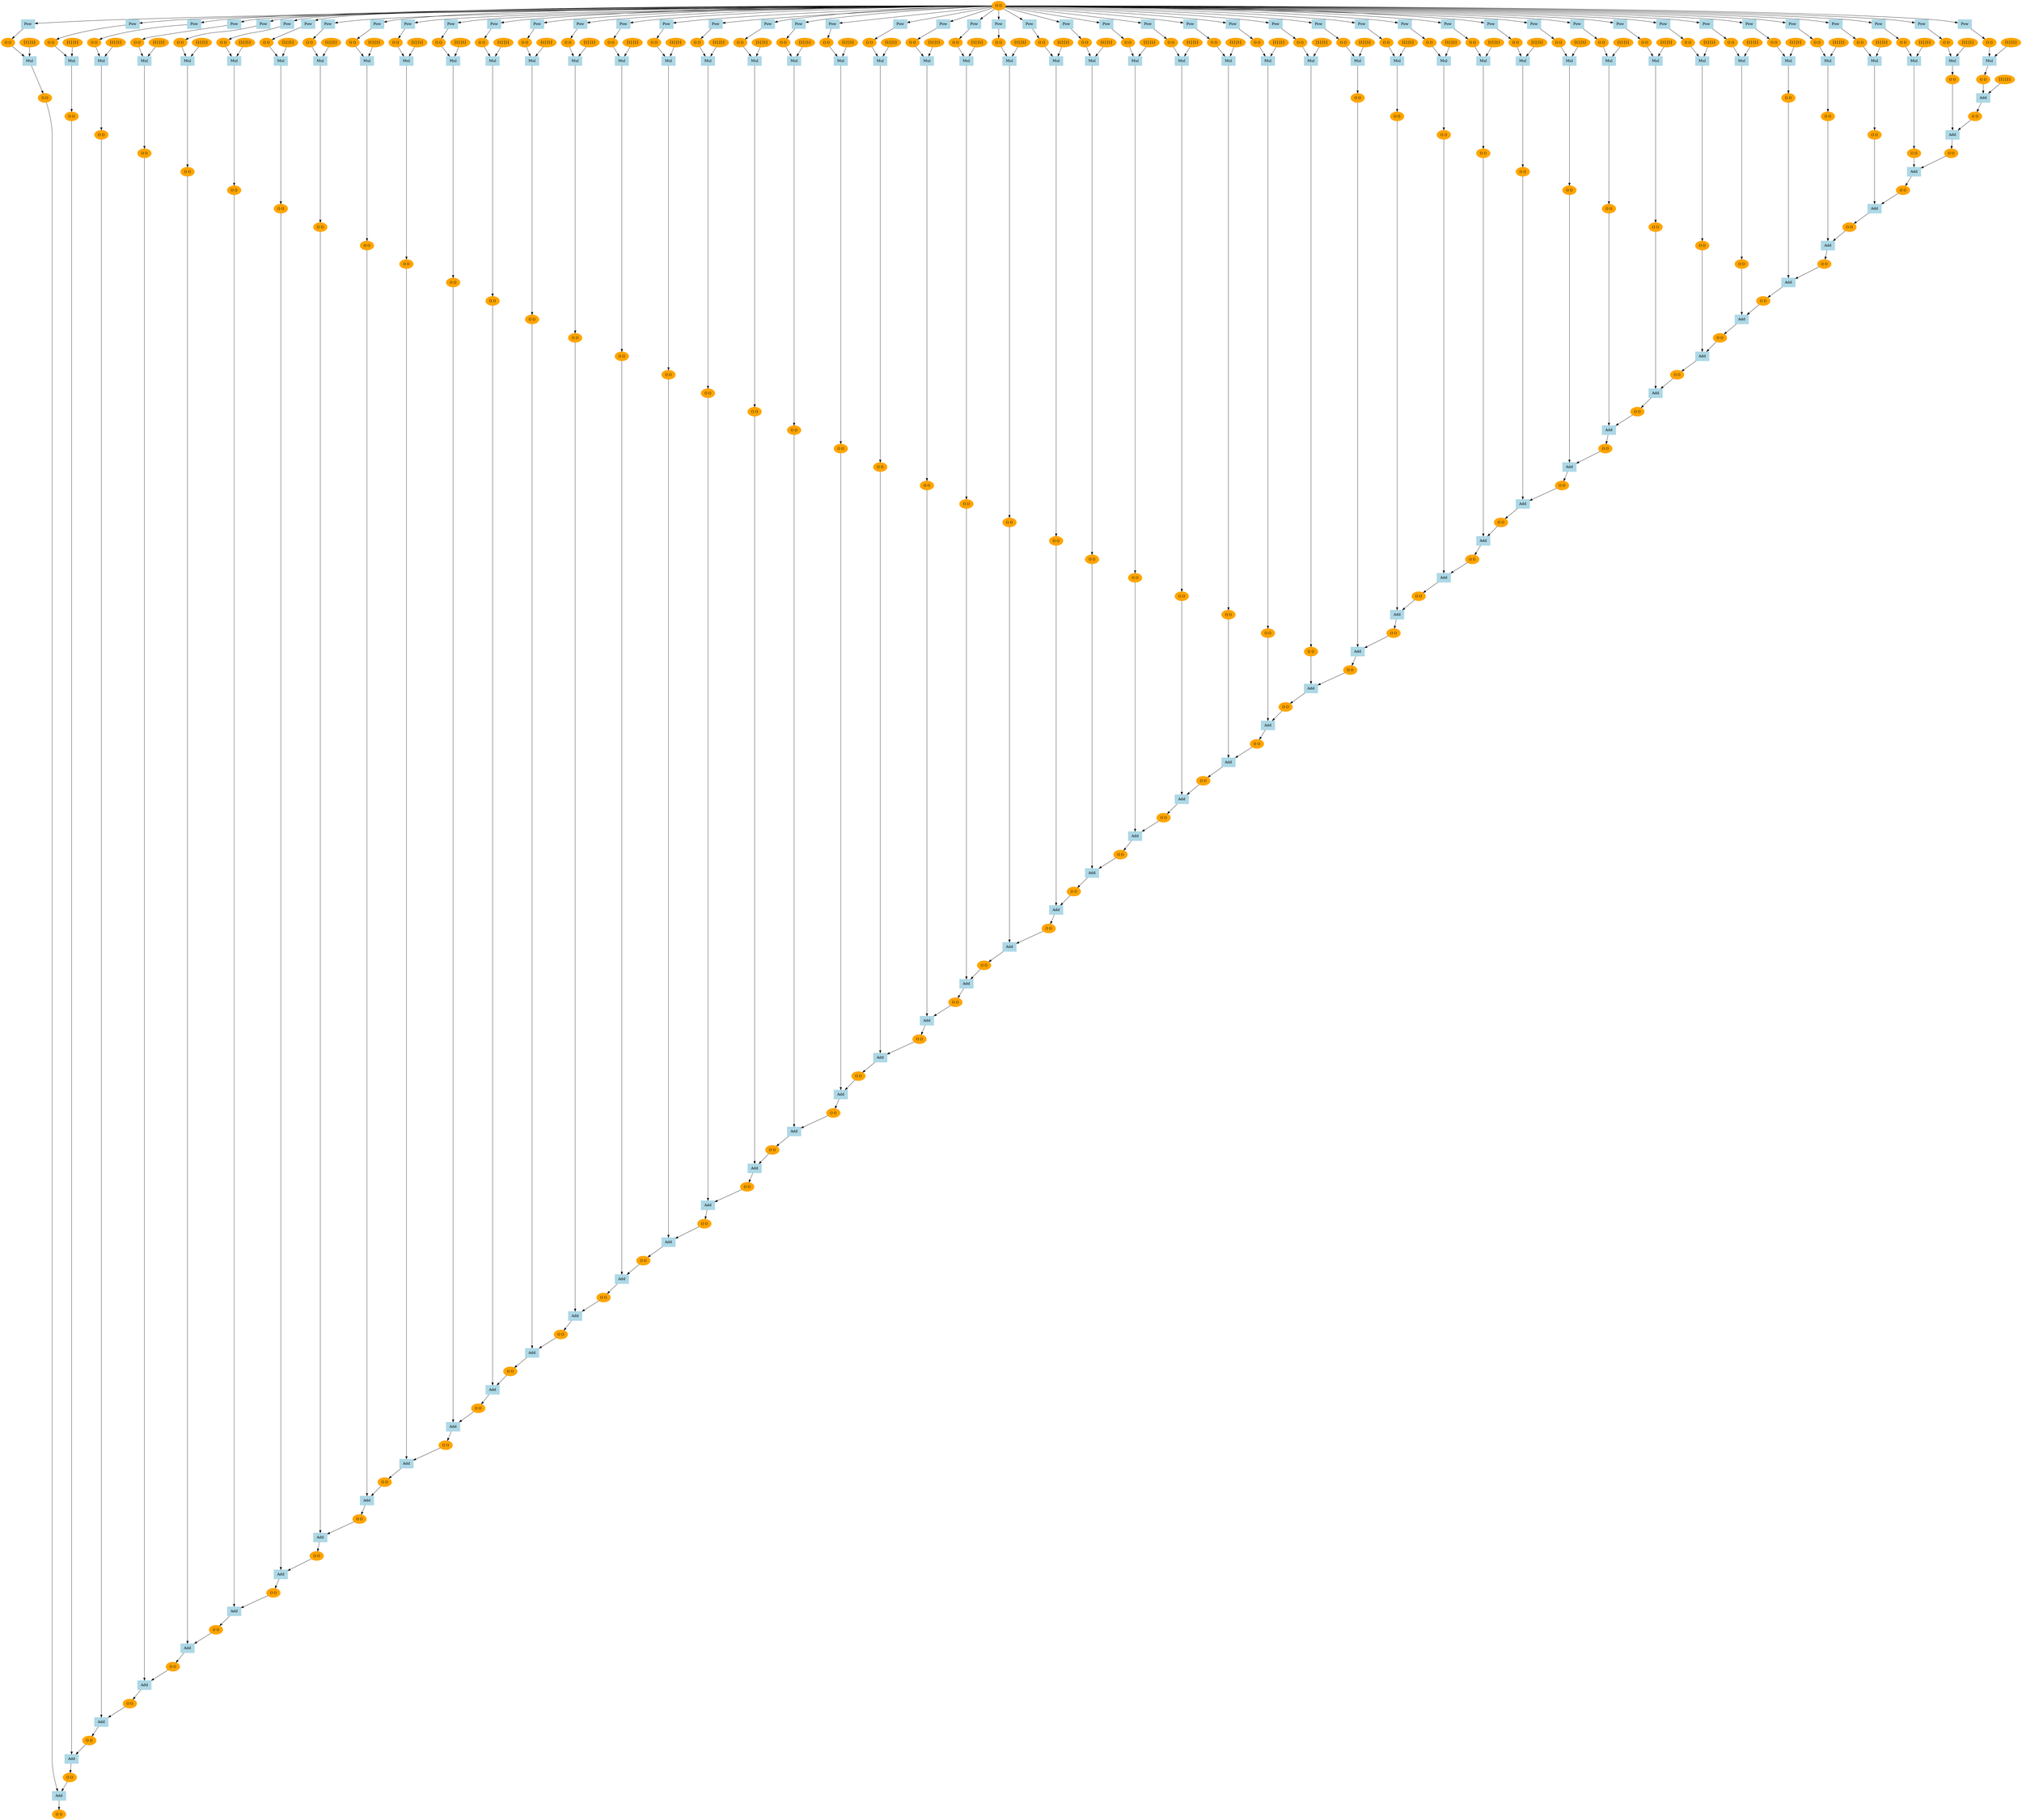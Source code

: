 digraph g{
2255313744776 [label="() ()", color=orange, style=filled]
2255313744328 [label="Add", color=lightblue, style=filled, shape=box]
2255313743944 -> 2255313744328
2255313744520 -> 2255313744328
2255313744328 -> 2255313744776
2255313743944 [label="() ()", color=orange, style=filled]
2255313744520 [label="() ()", color=orange, style=filled]
2255313744072 [label="Mul", color=lightblue, style=filled, shape=box]
2255313744200 -> 2255313744072
2255313744392 -> 2255313744072
2255313744072 -> 2255313744520
2255313744200 [label="() ()", color=orange, style=filled]
2255313744392 [label="[1] [1]", color=orange, style=filled]
2255313735560 [label="Pow", color=lightblue, style=filled, shape=box]
2255064905736 -> 2255313735560
2255313735560 -> 2255313744200
2255064905736 [label="() ()", color=orange, style=filled]
2255313735240 [label="Add", color=lightblue, style=filled, shape=box]
2255313734856 -> 2255313735240
2255313735432 -> 2255313735240
2255313735240 -> 2255313743944
2255313734856 [label="() ()", color=orange, style=filled]
2255313735432 [label="() ()", color=orange, style=filled]
2255313734984 [label="Mul", color=lightblue, style=filled, shape=box]
2255313735112 -> 2255313734984
2255313735304 -> 2255313734984
2255313734984 -> 2255313735432
2255313735112 [label="() ()", color=orange, style=filled]
2255313735304 [label="[1] [1]", color=orange, style=filled]
2255313734728 [label="Pow", color=lightblue, style=filled, shape=box]
2255064905736 -> 2255313734728
2255313734728 -> 2255313735112
2255064905736 [label="() ()", color=orange, style=filled]
2255313734408 [label="Add", color=lightblue, style=filled, shape=box]
2255313734024 -> 2255313734408
2255313734600 -> 2255313734408
2255313734408 -> 2255313734856
2255313734024 [label="() ()", color=orange, style=filled]
2255313734600 [label="() ()", color=orange, style=filled]
2255313734152 [label="Mul", color=lightblue, style=filled, shape=box]
2255313734280 -> 2255313734152
2255313734472 -> 2255313734152
2255313734152 -> 2255313734600
2255313734280 [label="() ()", color=orange, style=filled]
2255313734472 [label="[1] [1]", color=orange, style=filled]
2255313733896 [label="Pow", color=lightblue, style=filled, shape=box]
2255064905736 -> 2255313733896
2255313733896 -> 2255313734280
2255064905736 [label="() ()", color=orange, style=filled]
2255313733576 [label="Add", color=lightblue, style=filled, shape=box]
2255313733192 -> 2255313733576
2255313733768 -> 2255313733576
2255313733576 -> 2255313734024
2255313733192 [label="() ()", color=orange, style=filled]
2255313733768 [label="() ()", color=orange, style=filled]
2255313733320 [label="Mul", color=lightblue, style=filled, shape=box]
2255313733448 -> 2255313733320
2255313733640 -> 2255313733320
2255313733320 -> 2255313733768
2255313733448 [label="() ()", color=orange, style=filled]
2255313733640 [label="[1] [1]", color=orange, style=filled]
2255313733064 [label="Pow", color=lightblue, style=filled, shape=box]
2255064905736 -> 2255313733064
2255313733064 -> 2255313733448
2255064905736 [label="() ()", color=orange, style=filled]
2255313732744 [label="Add", color=lightblue, style=filled, shape=box]
2255313732360 -> 2255313732744
2255313732936 -> 2255313732744
2255313732744 -> 2255313733192
2255313732360 [label="() ()", color=orange, style=filled]
2255313732936 [label="() ()", color=orange, style=filled]
2255313732488 [label="Mul", color=lightblue, style=filled, shape=box]
2255313732616 -> 2255313732488
2255313732808 -> 2255313732488
2255313732488 -> 2255313732936
2255313732616 [label="() ()", color=orange, style=filled]
2255313732808 [label="[1] [1]", color=orange, style=filled]
2255313732232 [label="Pow", color=lightblue, style=filled, shape=box]
2255064905736 -> 2255313732232
2255313732232 -> 2255313732616
2255064905736 [label="() ()", color=orange, style=filled]
2255313731912 [label="Add", color=lightblue, style=filled, shape=box]
2255313723272 -> 2255313731912
2255313732104 -> 2255313731912
2255313731912 -> 2255313732360
2255313723272 [label="() ()", color=orange, style=filled]
2255313732104 [label="() ()", color=orange, style=filled]
2255313731656 [label="Mul", color=lightblue, style=filled, shape=box]
2255313731784 -> 2255313731656
2255313731976 -> 2255313731656
2255313731656 -> 2255313732104
2255313731784 [label="() ()", color=orange, style=filled]
2255313731976 [label="[1] [1]", color=orange, style=filled]
2255313723144 [label="Pow", color=lightblue, style=filled, shape=box]
2255064905736 -> 2255313723144
2255313723144 -> 2255313731784
2255064905736 [label="() ()", color=orange, style=filled]
2255313722824 [label="Add", color=lightblue, style=filled, shape=box]
2255313722440 -> 2255313722824
2255313723016 -> 2255313722824
2255313722824 -> 2255313723272
2255313722440 [label="() ()", color=orange, style=filled]
2255313723016 [label="() ()", color=orange, style=filled]
2255313722568 [label="Mul", color=lightblue, style=filled, shape=box]
2255313722696 -> 2255313722568
2255313722888 -> 2255313722568
2255313722568 -> 2255313723016
2255313722696 [label="() ()", color=orange, style=filled]
2255313722888 [label="[1] [1]", color=orange, style=filled]
2255313722312 [label="Pow", color=lightblue, style=filled, shape=box]
2255064905736 -> 2255313722312
2255313722312 -> 2255313722696
2255064905736 [label="() ()", color=orange, style=filled]
2255313721992 [label="Add", color=lightblue, style=filled, shape=box]
2255313721608 -> 2255313721992
2255313722184 -> 2255313721992
2255313721992 -> 2255313722440
2255313721608 [label="() ()", color=orange, style=filled]
2255313722184 [label="() ()", color=orange, style=filled]
2255313721736 [label="Mul", color=lightblue, style=filled, shape=box]
2255313721864 -> 2255313721736
2255313722056 -> 2255313721736
2255313721736 -> 2255313722184
2255313721864 [label="() ()", color=orange, style=filled]
2255313722056 [label="[1] [1]", color=orange, style=filled]
2255313721480 [label="Pow", color=lightblue, style=filled, shape=box]
2255064905736 -> 2255313721480
2255313721480 -> 2255313721864
2255064905736 [label="() ()", color=orange, style=filled]
2255313721160 [label="Add", color=lightblue, style=filled, shape=box]
2255313720776 -> 2255313721160
2255313721352 -> 2255313721160
2255313721160 -> 2255313721608
2255313720776 [label="() ()", color=orange, style=filled]
2255313721352 [label="() ()", color=orange, style=filled]
2255313720904 [label="Mul", color=lightblue, style=filled, shape=box]
2255313721032 -> 2255313720904
2255313721224 -> 2255313720904
2255313720904 -> 2255313721352
2255313721032 [label="() ()", color=orange, style=filled]
2255313721224 [label="[1] [1]", color=orange, style=filled]
2255313720648 [label="Pow", color=lightblue, style=filled, shape=box]
2255064905736 -> 2255313720648
2255313720648 -> 2255313721032
2255064905736 [label="() ()", color=orange, style=filled]
2255313720328 [label="Add", color=lightblue, style=filled, shape=box]
2255313719944 -> 2255313720328
2255313720520 -> 2255313720328
2255313720328 -> 2255313720776
2255313719944 [label="() ()", color=orange, style=filled]
2255313720520 [label="() ()", color=orange, style=filled]
2255313720072 [label="Mul", color=lightblue, style=filled, shape=box]
2255313720200 -> 2255313720072
2255313720392 -> 2255313720072
2255313720072 -> 2255313720520
2255313720200 [label="() ()", color=orange, style=filled]
2255313720392 [label="[1] [1]", color=orange, style=filled]
2255313719816 [label="Pow", color=lightblue, style=filled, shape=box]
2255064905736 -> 2255313719816
2255313719816 -> 2255313720200
2255064905736 [label="() ()", color=orange, style=filled]
2255313719496 [label="Add", color=lightblue, style=filled, shape=box]
2255313710856 -> 2255313719496
2255313719688 -> 2255313719496
2255313719496 -> 2255313719944
2255313710856 [label="() ()", color=orange, style=filled]
2255313719688 [label="() ()", color=orange, style=filled]
2255313710728 [label="Mul", color=lightblue, style=filled, shape=box]
2255313719368 -> 2255313710728
2255313719560 -> 2255313710728
2255313710728 -> 2255313719688
2255313719368 [label="() ()", color=orange, style=filled]
2255313719560 [label="[1] [1]", color=orange, style=filled]
2255313710984 [label="Pow", color=lightblue, style=filled, shape=box]
2255064905736 -> 2255313710984
2255313710984 -> 2255313719368
2255064905736 [label="() ()", color=orange, style=filled]
2255313710408 [label="Add", color=lightblue, style=filled, shape=box]
2255313710024 -> 2255313710408
2255313710600 -> 2255313710408
2255313710408 -> 2255313710856
2255313710024 [label="() ()", color=orange, style=filled]
2255313710600 [label="() ()", color=orange, style=filled]
2255313709896 [label="Mul", color=lightblue, style=filled, shape=box]
2255313710280 -> 2255313709896
2255313710472 -> 2255313709896
2255313709896 -> 2255313710600
2255313710280 [label="() ()", color=orange, style=filled]
2255313710472 [label="[1] [1]", color=orange, style=filled]
2255313710152 [label="Pow", color=lightblue, style=filled, shape=box]
2255064905736 -> 2255313710152
2255313710152 -> 2255313710280
2255064905736 [label="() ()", color=orange, style=filled]
2255313709576 [label="Add", color=lightblue, style=filled, shape=box]
2255313709192 -> 2255313709576
2255313709768 -> 2255313709576
2255313709576 -> 2255313710024
2255313709192 [label="() ()", color=orange, style=filled]
2255313709768 [label="() ()", color=orange, style=filled]
2255313709064 [label="Mul", color=lightblue, style=filled, shape=box]
2255313709448 -> 2255313709064
2255313709640 -> 2255313709064
2255313709064 -> 2255313709768
2255313709448 [label="() ()", color=orange, style=filled]
2255313709640 [label="[1] [1]", color=orange, style=filled]
2255313709320 [label="Pow", color=lightblue, style=filled, shape=box]
2255064905736 -> 2255313709320
2255313709320 -> 2255313709448
2255064905736 [label="() ()", color=orange, style=filled]
2255313708744 [label="Add", color=lightblue, style=filled, shape=box]
2255313708360 -> 2255313708744
2255313708936 -> 2255313708744
2255313708744 -> 2255313709192
2255313708360 [label="() ()", color=orange, style=filled]
2255313708936 [label="() ()", color=orange, style=filled]
2255313708232 [label="Mul", color=lightblue, style=filled, shape=box]
2255313708616 -> 2255313708232
2255313708808 -> 2255313708232
2255313708232 -> 2255313708936
2255313708616 [label="() ()", color=orange, style=filled]
2255313708808 [label="[1] [1]", color=orange, style=filled]
2255313708488 [label="Pow", color=lightblue, style=filled, shape=box]
2255064905736 -> 2255313708488
2255313708488 -> 2255313708616
2255064905736 [label="() ()", color=orange, style=filled]
2255313707912 [label="Add", color=lightblue, style=filled, shape=box]
2255313707528 -> 2255313707912
2255313708104 -> 2255313707912
2255313707912 -> 2255313708360
2255313707528 [label="() ()", color=orange, style=filled]
2255313708104 [label="() ()", color=orange, style=filled]
2255313707656 [label="Mul", color=lightblue, style=filled, shape=box]
2255313707784 -> 2255313707656
2255313707976 -> 2255313707656
2255313707656 -> 2255313708104
2255313707784 [label="() ()", color=orange, style=filled]
2255313707976 [label="[1] [1]", color=orange, style=filled]
2255313707400 [label="Pow", color=lightblue, style=filled, shape=box]
2255064905736 -> 2255313707400
2255313707400 -> 2255313707784
2255064905736 [label="() ()", color=orange, style=filled]
2255313707080 [label="Add", color=lightblue, style=filled, shape=box]
2255313698440 -> 2255313707080
2255313707272 -> 2255313707080
2255313707080 -> 2255313707528
2255313698440 [label="() ()", color=orange, style=filled]
2255313707272 [label="() ()", color=orange, style=filled]
2255313698312 [label="Mul", color=lightblue, style=filled, shape=box]
2255313698696 -> 2255313698312
2255313707144 -> 2255313698312
2255313698312 -> 2255313707272
2255313698696 [label="() ()", color=orange, style=filled]
2255313707144 [label="[1] [1]", color=orange, style=filled]
2255313698568 [label="Pow", color=lightblue, style=filled, shape=box]
2255064905736 -> 2255313698568
2255313698568 -> 2255313698696
2255064905736 [label="() ()", color=orange, style=filled]
2255313697992 [label="Add", color=lightblue, style=filled, shape=box]
2255313697608 -> 2255313697992
2255313698184 -> 2255313697992
2255313697992 -> 2255313698440
2255313697608 [label="() ()", color=orange, style=filled]
2255313698184 [label="() ()", color=orange, style=filled]
2255313697480 [label="Mul", color=lightblue, style=filled, shape=box]
2255313697864 -> 2255313697480
2255313698056 -> 2255313697480
2255313697480 -> 2255313698184
2255313697864 [label="() ()", color=orange, style=filled]
2255313698056 [label="[1] [1]", color=orange, style=filled]
2255313697736 [label="Pow", color=lightblue, style=filled, shape=box]
2255064905736 -> 2255313697736
2255313697736 -> 2255313697864
2255064905736 [label="() ()", color=orange, style=filled]
2255313697160 [label="Add", color=lightblue, style=filled, shape=box]
2255313696776 -> 2255313697160
2255313697352 -> 2255313697160
2255313697160 -> 2255313697608
2255313696776 [label="() ()", color=orange, style=filled]
2255313697352 [label="() ()", color=orange, style=filled]
2255313696648 [label="Mul", color=lightblue, style=filled, shape=box]
2255313697032 -> 2255313696648
2255313697224 -> 2255313696648
2255313696648 -> 2255313697352
2255313697032 [label="() ()", color=orange, style=filled]
2255313697224 [label="[1] [1]", color=orange, style=filled]
2255313696904 [label="Pow", color=lightblue, style=filled, shape=box]
2255064905736 -> 2255313696904
2255313696904 -> 2255313697032
2255064905736 [label="() ()", color=orange, style=filled]
2255313696328 [label="Add", color=lightblue, style=filled, shape=box]
2255313695944 -> 2255313696328
2255313696520 -> 2255313696328
2255313696328 -> 2255313696776
2255313695944 [label="() ()", color=orange, style=filled]
2255313696520 [label="() ()", color=orange, style=filled]
2255313695816 [label="Mul", color=lightblue, style=filled, shape=box]
2255313696200 -> 2255313695816
2255313696392 -> 2255313695816
2255313695816 -> 2255313696520
2255313696200 [label="() ()", color=orange, style=filled]
2255313696392 [label="[1] [1]", color=orange, style=filled]
2255313696072 [label="Pow", color=lightblue, style=filled, shape=box]
2255064905736 -> 2255313696072
2255313696072 -> 2255313696200
2255064905736 [label="() ()", color=orange, style=filled]
2255313695496 [label="Add", color=lightblue, style=filled, shape=box]
2255313695112 -> 2255313695496
2255313695688 -> 2255313695496
2255313695496 -> 2255313695944
2255313695112 [label="() ()", color=orange, style=filled]
2255313695688 [label="() ()", color=orange, style=filled]
2255313694984 [label="Mul", color=lightblue, style=filled, shape=box]
2255313695368 -> 2255313694984
2255313695560 -> 2255313694984
2255313694984 -> 2255313695688
2255313695368 [label="() ()", color=orange, style=filled]
2255313695560 [label="[1] [1]", color=orange, style=filled]
2255313695240 [label="Pow", color=lightblue, style=filled, shape=box]
2255064905736 -> 2255313695240
2255313695240 -> 2255313695368
2255064905736 [label="() ()", color=orange, style=filled]
2255313690504 [label="Add", color=lightblue, style=filled, shape=box]
2255313690120 -> 2255313690504
2255313694856 -> 2255313690504
2255313690504 -> 2255313695112
2255313690120 [label="() ()", color=orange, style=filled]
2255313694856 [label="() ()", color=orange, style=filled]
2255313689992 [label="Mul", color=lightblue, style=filled, shape=box]
2255313690376 -> 2255313689992
2255313690568 -> 2255313689992
2255313689992 -> 2255313694856
2255313690376 [label="() ()", color=orange, style=filled]
2255313690568 [label="[1] [1]", color=orange, style=filled]
2255313690248 [label="Pow", color=lightblue, style=filled, shape=box]
2255064905736 -> 2255313690248
2255313690248 -> 2255313690376
2255064905736 [label="() ()", color=orange, style=filled]
2255313689672 [label="Add", color=lightblue, style=filled, shape=box]
2255313689288 -> 2255313689672
2255313689864 -> 2255313689672
2255313689672 -> 2255313690120
2255313689288 [label="() ()", color=orange, style=filled]
2255313689864 [label="() ()", color=orange, style=filled]
2255313689160 [label="Mul", color=lightblue, style=filled, shape=box]
2255313689544 -> 2255313689160
2255313689736 -> 2255313689160
2255313689160 -> 2255313689864
2255313689544 [label="() ()", color=orange, style=filled]
2255313689736 [label="[1] [1]", color=orange, style=filled]
2255313689416 [label="Pow", color=lightblue, style=filled, shape=box]
2255064905736 -> 2255313689416
2255313689416 -> 2255313689544
2255064905736 [label="() ()", color=orange, style=filled]
2255313688840 [label="Add", color=lightblue, style=filled, shape=box]
2255313688456 -> 2255313688840
2255313689032 -> 2255313688840
2255313688840 -> 2255313689288
2255313688456 [label="() ()", color=orange, style=filled]
2255313689032 [label="() ()", color=orange, style=filled]
2255313688712 [label="Mul", color=lightblue, style=filled, shape=box]
2255313688648 -> 2255313688712
2255313688904 -> 2255313688712
2255313688712 -> 2255313689032
2255313688648 [label="() ()", color=orange, style=filled]
2255313688904 [label="[1] [1]", color=orange, style=filled]
2255313688328 [label="Pow", color=lightblue, style=filled, shape=box]
2255064905736 -> 2255313688328
2255313688328 -> 2255313688648
2255064905736 [label="() ()", color=orange, style=filled]
2255313688008 [label="Add", color=lightblue, style=filled, shape=box]
2255313687624 -> 2255313688008
2255313688200 -> 2255313688008
2255313688008 -> 2255313688456
2255313687624 [label="() ()", color=orange, style=filled]
2255313688200 [label="() ()", color=orange, style=filled]
2255313687880 [label="Mul", color=lightblue, style=filled, shape=box]
2255313687816 -> 2255313687880
2255313688072 -> 2255313687880
2255313687880 -> 2255313688200
2255313687816 [label="() ()", color=orange, style=filled]
2255313688072 [label="[1] [1]", color=orange, style=filled]
2255313687496 [label="Pow", color=lightblue, style=filled, shape=box]
2255064905736 -> 2255313687496
2255313687496 -> 2255313687816
2255064905736 [label="() ()", color=orange, style=filled]
2255313687176 [label="Add", color=lightblue, style=filled, shape=box]
2255313686792 -> 2255313687176
2255313687368 -> 2255313687176
2255313687176 -> 2255313687624
2255313686792 [label="() ()", color=orange, style=filled]
2255313687368 [label="() ()", color=orange, style=filled]
2255313687048 [label="Mul", color=lightblue, style=filled, shape=box]
2255313686984 -> 2255313687048
2255313687240 -> 2255313687048
2255313687048 -> 2255313687368
2255313686984 [label="() ()", color=orange, style=filled]
2255313687240 [label="[1] [1]", color=orange, style=filled]
2255313686664 [label="Pow", color=lightblue, style=filled, shape=box]
2255064905736 -> 2255313686664
2255313686664 -> 2255313686984
2255064905736 [label="() ()", color=orange, style=filled]
2255313673992 [label="Add", color=lightblue, style=filled, shape=box]
2255313673608 -> 2255313673992
2255313674184 -> 2255313673992
2255313673992 -> 2255313686792
2255313673608 [label="() ()", color=orange, style=filled]
2255313674184 [label="() ()", color=orange, style=filled]
2255313673736 [label="Mul", color=lightblue, style=filled, shape=box]
2255313673864 -> 2255313673736
2255313674056 -> 2255313673736
2255313673736 -> 2255313674184
2255313673864 [label="() ()", color=orange, style=filled]
2255313674056 [label="[1] [1]", color=orange, style=filled]
2255313673480 [label="Pow", color=lightblue, style=filled, shape=box]
2255064905736 -> 2255313673480
2255313673480 -> 2255313673864
2255064905736 [label="() ()", color=orange, style=filled]
2255313673160 [label="Add", color=lightblue, style=filled, shape=box]
2255313672776 -> 2255313673160
2255313673352 -> 2255313673160
2255313673160 -> 2255313673608
2255313672776 [label="() ()", color=orange, style=filled]
2255313673352 [label="() ()", color=orange, style=filled]
2255313672904 [label="Mul", color=lightblue, style=filled, shape=box]
2255313673032 -> 2255313672904
2255313673224 -> 2255313672904
2255313672904 -> 2255313673352
2255313673032 [label="() ()", color=orange, style=filled]
2255313673224 [label="[1] [1]", color=orange, style=filled]
2255313672648 [label="Pow", color=lightblue, style=filled, shape=box]
2255064905736 -> 2255313672648
2255313672648 -> 2255313673032
2255064905736 [label="() ()", color=orange, style=filled]
2255313672328 [label="Add", color=lightblue, style=filled, shape=box]
2255313671944 -> 2255313672328
2255313672520 -> 2255313672328
2255313672328 -> 2255313672776
2255313671944 [label="() ()", color=orange, style=filled]
2255313672520 [label="() ()", color=orange, style=filled]
2255313672072 [label="Mul", color=lightblue, style=filled, shape=box]
2255313672200 -> 2255313672072
2255313672392 -> 2255313672072
2255313672072 -> 2255313672520
2255313672200 [label="() ()", color=orange, style=filled]
2255313672392 [label="[1] [1]", color=orange, style=filled]
2255313671816 [label="Pow", color=lightblue, style=filled, shape=box]
2255064905736 -> 2255313671816
2255313671816 -> 2255313672200
2255064905736 [label="() ()", color=orange, style=filled]
2255313671496 [label="Add", color=lightblue, style=filled, shape=box]
2255313671112 -> 2255313671496
2255313671688 -> 2255313671496
2255313671496 -> 2255313671944
2255313671112 [label="() ()", color=orange, style=filled]
2255313671688 [label="() ()", color=orange, style=filled]
2255313671240 [label="Mul", color=lightblue, style=filled, shape=box]
2255313671368 -> 2255313671240
2255313671560 -> 2255313671240
2255313671240 -> 2255313671688
2255313671368 [label="() ()", color=orange, style=filled]
2255313671560 [label="[1] [1]", color=orange, style=filled]
2255313670984 [label="Pow", color=lightblue, style=filled, shape=box]
2255064905736 -> 2255313670984
2255313670984 -> 2255313671368
2255064905736 [label="() ()", color=orange, style=filled]
2255313670664 [label="Add", color=lightblue, style=filled, shape=box]
2255313670280 -> 2255313670664
2255313670856 -> 2255313670664
2255313670664 -> 2255313671112
2255313670280 [label="() ()", color=orange, style=filled]
2255313670856 [label="() ()", color=orange, style=filled]
2255313670408 [label="Mul", color=lightblue, style=filled, shape=box]
2255313670536 -> 2255313670408
2255313670728 -> 2255313670408
2255313670408 -> 2255313670856
2255313670536 [label="() ()", color=orange, style=filled]
2255313670728 [label="[1] [1]", color=orange, style=filled]
2255313661896 [label="Pow", color=lightblue, style=filled, shape=box]
2255064905736 -> 2255313661896
2255313661896 -> 2255313670536
2255064905736 [label="() ()", color=orange, style=filled]
2255313661576 [label="Add", color=lightblue, style=filled, shape=box]
2255313661192 -> 2255313661576
2255313661768 -> 2255313661576
2255313661576 -> 2255313670280
2255313661192 [label="() ()", color=orange, style=filled]
2255313661768 [label="() ()", color=orange, style=filled]
2255313661320 [label="Mul", color=lightblue, style=filled, shape=box]
2255313661448 -> 2255313661320
2255313661640 -> 2255313661320
2255313661320 -> 2255313661768
2255313661448 [label="() ()", color=orange, style=filled]
2255313661640 [label="[1] [1]", color=orange, style=filled]
2255313661064 [label="Pow", color=lightblue, style=filled, shape=box]
2255064905736 -> 2255313661064
2255313661064 -> 2255313661448
2255064905736 [label="() ()", color=orange, style=filled]
2255313660744 [label="Add", color=lightblue, style=filled, shape=box]
2255313660360 -> 2255313660744
2255313660936 -> 2255313660744
2255313660744 -> 2255313661192
2255313660360 [label="() ()", color=orange, style=filled]
2255313660936 [label="() ()", color=orange, style=filled]
2255313660488 [label="Mul", color=lightblue, style=filled, shape=box]
2255313660616 -> 2255313660488
2255313660808 -> 2255313660488
2255313660488 -> 2255313660936
2255313660616 [label="() ()", color=orange, style=filled]
2255313660808 [label="[1] [1]", color=orange, style=filled]
2255313660232 [label="Pow", color=lightblue, style=filled, shape=box]
2255064905736 -> 2255313660232
2255313660232 -> 2255313660616
2255064905736 [label="() ()", color=orange, style=filled]
2255313659912 [label="Add", color=lightblue, style=filled, shape=box]
2255313659528 -> 2255313659912
2255313660104 -> 2255313659912
2255313659912 -> 2255313660360
2255313659528 [label="() ()", color=orange, style=filled]
2255313660104 [label="() ()", color=orange, style=filled]
2255313659656 [label="Mul", color=lightblue, style=filled, shape=box]
2255313659784 -> 2255313659656
2255313659976 -> 2255313659656
2255313659656 -> 2255313660104
2255313659784 [label="() ()", color=orange, style=filled]
2255313659976 [label="[1] [1]", color=orange, style=filled]
2255313659400 [label="Pow", color=lightblue, style=filled, shape=box]
2255064905736 -> 2255313659400
2255313659400 -> 2255313659784
2255064905736 [label="() ()", color=orange, style=filled]
2255313659080 [label="Add", color=lightblue, style=filled, shape=box]
2255313658760 -> 2255313659080
2255313659272 -> 2255313659080
2255313659080 -> 2255313659528
2255313658760 [label="() ()", color=orange, style=filled]
2255313659272 [label="() ()", color=orange, style=filled]
2255313658824 [label="Mul", color=lightblue, style=filled, shape=box]
2255313658952 -> 2255313658824
2255313659144 -> 2255313658824
2255313658824 -> 2255313659272
2255313658952 [label="() ()", color=orange, style=filled]
2255313659144 [label="[1] [1]", color=orange, style=filled]
2255313658696 [label="Pow", color=lightblue, style=filled, shape=box]
2255064905736 -> 2255313658696
2255313658696 -> 2255313658952
2255064905736 [label="() ()", color=orange, style=filled]
2255313658504 [label="Add", color=lightblue, style=filled, shape=box]
2255313658312 -> 2255313658504
2255313658632 -> 2255313658504
2255313658504 -> 2255313658760
2255313658312 [label="() ()", color=orange, style=filled]
2255313658632 [label="() ()", color=orange, style=filled]
2255313658376 [label="Mul", color=lightblue, style=filled, shape=box]
2255313658440 -> 2255313658376
2255313658568 -> 2255313658376
2255313658376 -> 2255313658632
2255313658440 [label="() ()", color=orange, style=filled]
2255313658568 [label="[1] [1]", color=orange, style=filled]
2255313658248 [label="Pow", color=lightblue, style=filled, shape=box]
2255064905736 -> 2255313658248
2255313658248 -> 2255313658440
2255064905736 [label="() ()", color=orange, style=filled]
2255313658056 [label="Add", color=lightblue, style=filled, shape=box]
2255313641416 -> 2255313658056
2255313658184 -> 2255313658056
2255313658056 -> 2255313658312
2255313641416 [label="() ()", color=orange, style=filled]
2255313658184 [label="() ()", color=orange, style=filled]
2255313657928 [label="Mul", color=lightblue, style=filled, shape=box]
2255313657992 -> 2255313657928
2255313658120 -> 2255313657928
2255313657928 -> 2255313658184
2255313657992 [label="() ()", color=orange, style=filled]
2255313658120 [label="[1] [1]", color=orange, style=filled]
2255313641352 [label="Pow", color=lightblue, style=filled, shape=box]
2255064905736 -> 2255313641352
2255313641352 -> 2255313657992
2255064905736 [label="() ()", color=orange, style=filled]
2255313641160 [label="Add", color=lightblue, style=filled, shape=box]
2255313640968 -> 2255313641160
2255313641288 -> 2255313641160
2255313641160 -> 2255313641416
2255313640968 [label="() ()", color=orange, style=filled]
2255313641288 [label="() ()", color=orange, style=filled]
2255313641032 [label="Mul", color=lightblue, style=filled, shape=box]
2255313641096 -> 2255313641032
2255313641224 -> 2255313641032
2255313641032 -> 2255313641288
2255313641096 [label="() ()", color=orange, style=filled]
2255313641224 [label="[1] [1]", color=orange, style=filled]
2255313640904 [label="Pow", color=lightblue, style=filled, shape=box]
2255064905736 -> 2255313640904
2255313640904 -> 2255313641096
2255064905736 [label="() ()", color=orange, style=filled]
2255313640712 [label="Add", color=lightblue, style=filled, shape=box]
2255313640520 -> 2255313640712
2255313640840 -> 2255313640712
2255313640712 -> 2255313640968
2255313640520 [label="() ()", color=orange, style=filled]
2255313640840 [label="() ()", color=orange, style=filled]
2255313640584 [label="Mul", color=lightblue, style=filled, shape=box]
2255313640648 -> 2255313640584
2255313640776 -> 2255313640584
2255313640584 -> 2255313640840
2255313640648 [label="() ()", color=orange, style=filled]
2255313640776 [label="[1] [1]", color=orange, style=filled]
2255313640456 [label="Pow", color=lightblue, style=filled, shape=box]
2255064905736 -> 2255313640456
2255313640456 -> 2255313640648
2255064905736 [label="() ()", color=orange, style=filled]
2255313640264 [label="Add", color=lightblue, style=filled, shape=box]
2255313640072 -> 2255313640264
2255313640392 -> 2255313640264
2255313640264 -> 2255313640520
2255313640072 [label="() ()", color=orange, style=filled]
2255313640392 [label="() ()", color=orange, style=filled]
2255313640136 [label="Mul", color=lightblue, style=filled, shape=box]
2255313640200 -> 2255313640136
2255313640328 -> 2255313640136
2255313640136 -> 2255313640392
2255313640200 [label="() ()", color=orange, style=filled]
2255313640328 [label="[1] [1]", color=orange, style=filled]
2255313640008 [label="Pow", color=lightblue, style=filled, shape=box]
2255064905736 -> 2255313640008
2255313640008 -> 2255313640200
2255064905736 [label="() ()", color=orange, style=filled]
2255313639816 [label="Add", color=lightblue, style=filled, shape=box]
2255313639624 -> 2255313639816
2255313639944 -> 2255313639816
2255313639816 -> 2255313640072
2255313639624 [label="() ()", color=orange, style=filled]
2255313639944 [label="() ()", color=orange, style=filled]
2255313639688 [label="Mul", color=lightblue, style=filled, shape=box]
2255313639752 -> 2255313639688
2255313639880 -> 2255313639688
2255313639688 -> 2255313639944
2255313639752 [label="() ()", color=orange, style=filled]
2255313639880 [label="[1] [1]", color=orange, style=filled]
2255313639560 [label="Pow", color=lightblue, style=filled, shape=box]
2255064905736 -> 2255313639560
2255313639560 -> 2255313639752
2255064905736 [label="() ()", color=orange, style=filled]
2255313639368 [label="Add", color=lightblue, style=filled, shape=box]
2255313639176 -> 2255313639368
2255313639496 -> 2255313639368
2255313639368 -> 2255313639624
2255313639176 [label="() ()", color=orange, style=filled]
2255313639496 [label="() ()", color=orange, style=filled]
2255313639240 [label="Mul", color=lightblue, style=filled, shape=box]
2255313639304 -> 2255313639240
2255313639432 -> 2255313639240
2255313639240 -> 2255313639496
2255313639304 [label="() ()", color=orange, style=filled]
2255313639432 [label="[1] [1]", color=orange, style=filled]
2255313639112 [label="Pow", color=lightblue, style=filled, shape=box]
2255064905736 -> 2255313639112
2255313639112 -> 2255313639304
2255064905736 [label="() ()", color=orange, style=filled]
2255313638920 [label="Add", color=lightblue, style=filled, shape=box]
2255313638728 -> 2255313638920
2255313639048 -> 2255313638920
2255313638920 -> 2255313639176
2255313638728 [label="() ()", color=orange, style=filled]
2255313639048 [label="() ()", color=orange, style=filled]
2255313638792 [label="Mul", color=lightblue, style=filled, shape=box]
2255313638856 -> 2255313638792
2255313638984 -> 2255313638792
2255313638792 -> 2255313639048
2255313638856 [label="() ()", color=orange, style=filled]
2255313638984 [label="[1] [1]", color=orange, style=filled]
2255313638664 [label="Pow", color=lightblue, style=filled, shape=box]
2255064905736 -> 2255313638664
2255313638664 -> 2255313638856
2255064905736 [label="() ()", color=orange, style=filled]
2255313638472 [label="Add", color=lightblue, style=filled, shape=box]
2255313638280 -> 2255313638472
2255313638600 -> 2255313638472
2255313638472 -> 2255313638728
2255313638280 [label="() ()", color=orange, style=filled]
2255313638600 [label="() ()", color=orange, style=filled]
2255313638344 [label="Mul", color=lightblue, style=filled, shape=box]
2255313638408 -> 2255313638344
2255313638536 -> 2255313638344
2255313638344 -> 2255313638600
2255313638408 [label="() ()", color=orange, style=filled]
2255313638536 [label="[1] [1]", color=orange, style=filled]
2255313638216 [label="Pow", color=lightblue, style=filled, shape=box]
2255064905736 -> 2255313638216
2255313638216 -> 2255313638408
2255064905736 [label="() ()", color=orange, style=filled]
2255313638024 [label="Add", color=lightblue, style=filled, shape=box]
2255313637832 -> 2255313638024
2255313638152 -> 2255313638024
2255313638024 -> 2255313638280
2255313637832 [label="() ()", color=orange, style=filled]
2255313638152 [label="() ()", color=orange, style=filled]
2255313637896 [label="Mul", color=lightblue, style=filled, shape=box]
2255313637960 -> 2255313637896
2255313638088 -> 2255313637896
2255313637896 -> 2255313638152
2255313637960 [label="() ()", color=orange, style=filled]
2255313638088 [label="[1] [1]", color=orange, style=filled]
2255313637768 [label="Pow", color=lightblue, style=filled, shape=box]
2255064905736 -> 2255313637768
2255313637768 -> 2255313637960
2255064905736 [label="() ()", color=orange, style=filled]
2255313637576 [label="Add", color=lightblue, style=filled, shape=box]
2255313588168 -> 2255313637576
2255313637704 -> 2255313637576
2255313637576 -> 2255313637832
2255313588168 [label="() ()", color=orange, style=filled]
2255313637704 [label="() ()", color=orange, style=filled]
2255313637448 [label="Mul", color=lightblue, style=filled, shape=box]
2255313637512 -> 2255313637448
2255313637640 -> 2255313637448
2255313637448 -> 2255313637704
2255313637512 [label="() ()", color=orange, style=filled]
2255313637640 [label="[1] [1]", color=orange, style=filled]
2255313588104 [label="Pow", color=lightblue, style=filled, shape=box]
2255064905736 -> 2255313588104
2255313588104 -> 2255313637512
2255064905736 [label="() ()", color=orange, style=filled]
2255313587912 [label="Add", color=lightblue, style=filled, shape=box]
2255313587720 -> 2255313587912
2255313588040 -> 2255313587912
2255313587912 -> 2255313588168
2255313587720 [label="() ()", color=orange, style=filled]
2255313588040 [label="() ()", color=orange, style=filled]
2255313587784 [label="Mul", color=lightblue, style=filled, shape=box]
2255313587848 -> 2255313587784
2255313587976 -> 2255313587784
2255313587784 -> 2255313588040
2255313587848 [label="() ()", color=orange, style=filled]
2255313587976 [label="[1] [1]", color=orange, style=filled]
2255313587592 [label="Pow", color=lightblue, style=filled, shape=box]
2255064905736 -> 2255313587592
2255313587592 -> 2255313587848
2255064905736 [label="() ()", color=orange, style=filled]
2255313586952 [label="Add", color=lightblue, style=filled, shape=box]
2255313587400 -> 2255313586952
2255313587656 -> 2255313586952
2255313586952 -> 2255313587720
2255313587400 [label="() ()", color=orange, style=filled]
2255313587656 [label="[1] [1]", color=orange, style=filled]
2255064906248 [label="Mul", color=lightblue, style=filled, shape=box]
2255313586696 -> 2255064906248
2255313587336 -> 2255064906248
2255064906248 -> 2255313587400
2255313586696 [label="() ()", color=orange, style=filled]
2255313587336 [label="[1] [1]", color=orange, style=filled]
2255064905800 [label="Pow", color=lightblue, style=filled, shape=box]
2255064905736 -> 2255064905800
2255064905800 -> 2255313586696
2255064905736 [label="() ()", color=orange, style=filled]
}